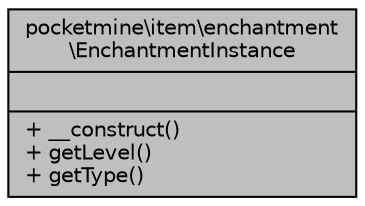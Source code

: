 digraph "pocketmine\item\enchantment\EnchantmentInstance"
{
 // INTERACTIVE_SVG=YES
 // LATEX_PDF_SIZE
  edge [fontname="Helvetica",fontsize="10",labelfontname="Helvetica",labelfontsize="10"];
  node [fontname="Helvetica",fontsize="10",shape=record];
  Node1 [label="{pocketmine\\item\\enchantment\l\\EnchantmentInstance\n||+ __construct()\l+ getLevel()\l+ getType()\l}",height=0.2,width=0.4,color="black", fillcolor="grey75", style="filled", fontcolor="black",tooltip=" "];
}
